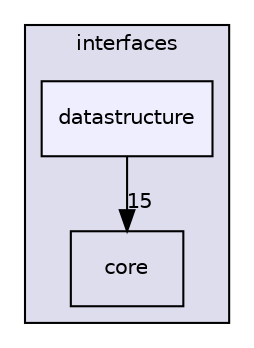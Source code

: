digraph "interfaces/datastructure" {
  compound=true
  node [ fontsize="10", fontname="Helvetica"];
  edge [ labelfontsize="10", labelfontname="Helvetica"];
  subgraph clusterdir_ff6b5900125bb0123025c1cb24bdc726 {
    graph [ bgcolor="#ddddee", pencolor="black", label="interfaces" fontname="Helvetica", fontsize="10", URL="dir_ff6b5900125bb0123025c1cb24bdc726.html"]
  dir_77ad411c1185b239213b2b94f266553b [shape=box label="core" URL="dir_77ad411c1185b239213b2b94f266553b.html"];
  dir_3163639002ef67c6c12f1b2ccf7afca4 [shape=box, label="datastructure", style="filled", fillcolor="#eeeeff", pencolor="black", URL="dir_3163639002ef67c6c12f1b2ccf7afca4.html"];
  }
  dir_3163639002ef67c6c12f1b2ccf7afca4->dir_77ad411c1185b239213b2b94f266553b [headlabel="15", labeldistance=1.5 headhref="dir_000029_000028.html"];
}
